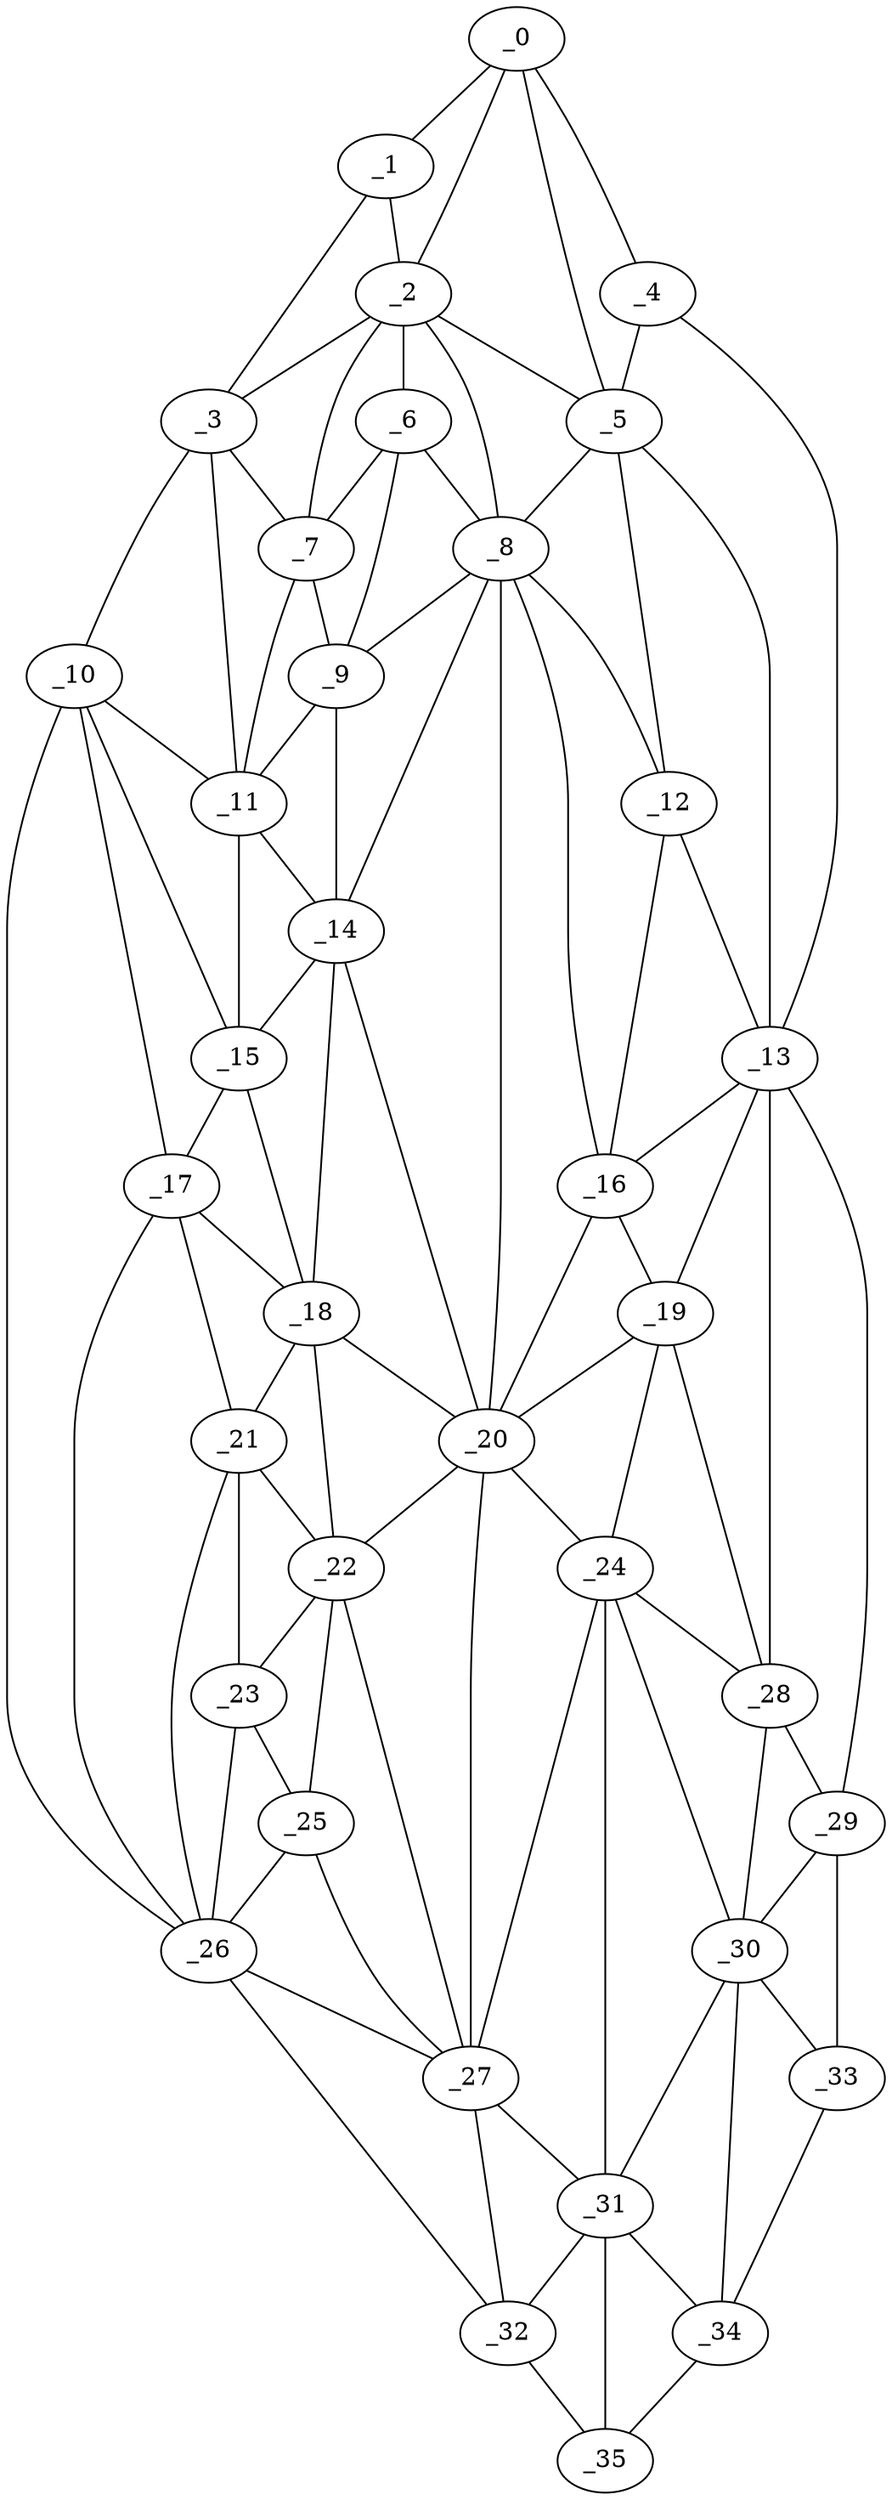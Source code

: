 graph "obj32__30.gxl" {
	_0	 [x=24,
		y=20];
	_1	 [x=24,
		y=81];
	_0 -- _1	 [valence=1];
	_2	 [x=27,
		y=71];
	_0 -- _2	 [valence=2];
	_4	 [x=35,
		y=16];
	_0 -- _4	 [valence=1];
	_5	 [x=36,
		y=28];
	_0 -- _5	 [valence=1];
	_1 -- _2	 [valence=1];
	_3	 [x=31,
		y=84];
	_1 -- _3	 [valence=1];
	_2 -- _3	 [valence=1];
	_2 -- _5	 [valence=2];
	_6	 [x=38,
		y=70];
	_2 -- _6	 [valence=1];
	_7	 [x=38,
		y=74];
	_2 -- _7	 [valence=2];
	_8	 [x=43,
		y=50];
	_2 -- _8	 [valence=2];
	_3 -- _7	 [valence=2];
	_10	 [x=45,
		y=87];
	_3 -- _10	 [valence=1];
	_11	 [x=46,
		y=79];
	_3 -- _11	 [valence=1];
	_4 -- _5	 [valence=2];
	_13	 [x=52,
		y=16];
	_4 -- _13	 [valence=1];
	_5 -- _8	 [valence=2];
	_12	 [x=47,
		y=31];
	_5 -- _12	 [valence=2];
	_5 -- _13	 [valence=1];
	_6 -- _7	 [valence=2];
	_6 -- _8	 [valence=2];
	_9	 [x=45,
		y=70];
	_6 -- _9	 [valence=1];
	_7 -- _9	 [valence=1];
	_7 -- _11	 [valence=2];
	_8 -- _9	 [valence=1];
	_8 -- _12	 [valence=2];
	_14	 [x=52,
		y=70];
	_8 -- _14	 [valence=1];
	_16	 [x=64,
		y=34];
	_8 -- _16	 [valence=2];
	_20	 [x=74,
		y=46];
	_8 -- _20	 [valence=2];
	_9 -- _11	 [valence=2];
	_9 -- _14	 [valence=2];
	_10 -- _11	 [valence=1];
	_15	 [x=58,
		y=77];
	_10 -- _15	 [valence=2];
	_17	 [x=68,
		y=86];
	_10 -- _17	 [valence=1];
	_26	 [x=89,
		y=87];
	_10 -- _26	 [valence=1];
	_11 -- _14	 [valence=1];
	_11 -- _15	 [valence=1];
	_12 -- _13	 [valence=2];
	_12 -- _16	 [valence=2];
	_13 -- _16	 [valence=1];
	_19	 [x=72,
		y=33];
	_13 -- _19	 [valence=2];
	_28	 [x=96,
		y=33];
	_13 -- _28	 [valence=2];
	_29	 [x=101,
		y=33];
	_13 -- _29	 [valence=1];
	_14 -- _15	 [valence=2];
	_18	 [x=69,
		y=76];
	_14 -- _18	 [valence=2];
	_14 -- _20	 [valence=2];
	_15 -- _17	 [valence=2];
	_15 -- _18	 [valence=2];
	_16 -- _19	 [valence=2];
	_16 -- _20	 [valence=2];
	_17 -- _18	 [valence=2];
	_21	 [x=74,
		y=86];
	_17 -- _21	 [valence=2];
	_17 -- _26	 [valence=2];
	_18 -- _20	 [valence=1];
	_18 -- _21	 [valence=2];
	_22	 [x=78,
		y=76];
	_18 -- _22	 [valence=1];
	_19 -- _20	 [valence=2];
	_24	 [x=84,
		y=37];
	_19 -- _24	 [valence=2];
	_19 -- _28	 [valence=1];
	_20 -- _22	 [valence=2];
	_20 -- _24	 [valence=2];
	_27	 [x=90,
		y=70];
	_20 -- _27	 [valence=1];
	_21 -- _22	 [valence=2];
	_23	 [x=82,
		y=86];
	_21 -- _23	 [valence=1];
	_21 -- _26	 [valence=2];
	_22 -- _23	 [valence=1];
	_25	 [x=85,
		y=76];
	_22 -- _25	 [valence=2];
	_22 -- _27	 [valence=2];
	_23 -- _25	 [valence=2];
	_23 -- _26	 [valence=2];
	_24 -- _27	 [valence=2];
	_24 -- _28	 [valence=2];
	_30	 [x=109,
		y=39];
	_24 -- _30	 [valence=2];
	_31	 [x=110,
		y=63];
	_24 -- _31	 [valence=2];
	_25 -- _26	 [valence=1];
	_25 -- _27	 [valence=1];
	_26 -- _27	 [valence=1];
	_32	 [x=110,
		y=84];
	_26 -- _32	 [valence=1];
	_27 -- _31	 [valence=2];
	_27 -- _32	 [valence=2];
	_28 -- _29	 [valence=1];
	_28 -- _30	 [valence=1];
	_29 -- _30	 [valence=1];
	_33	 [x=117,
		y=39];
	_29 -- _33	 [valence=1];
	_30 -- _31	 [valence=2];
	_30 -- _33	 [valence=2];
	_34	 [x=123,
		y=50];
	_30 -- _34	 [valence=2];
	_31 -- _32	 [valence=1];
	_31 -- _34	 [valence=1];
	_35	 [x=123,
		y=81];
	_31 -- _35	 [valence=2];
	_32 -- _35	 [valence=1];
	_33 -- _34	 [valence=1];
	_34 -- _35	 [valence=1];
}
